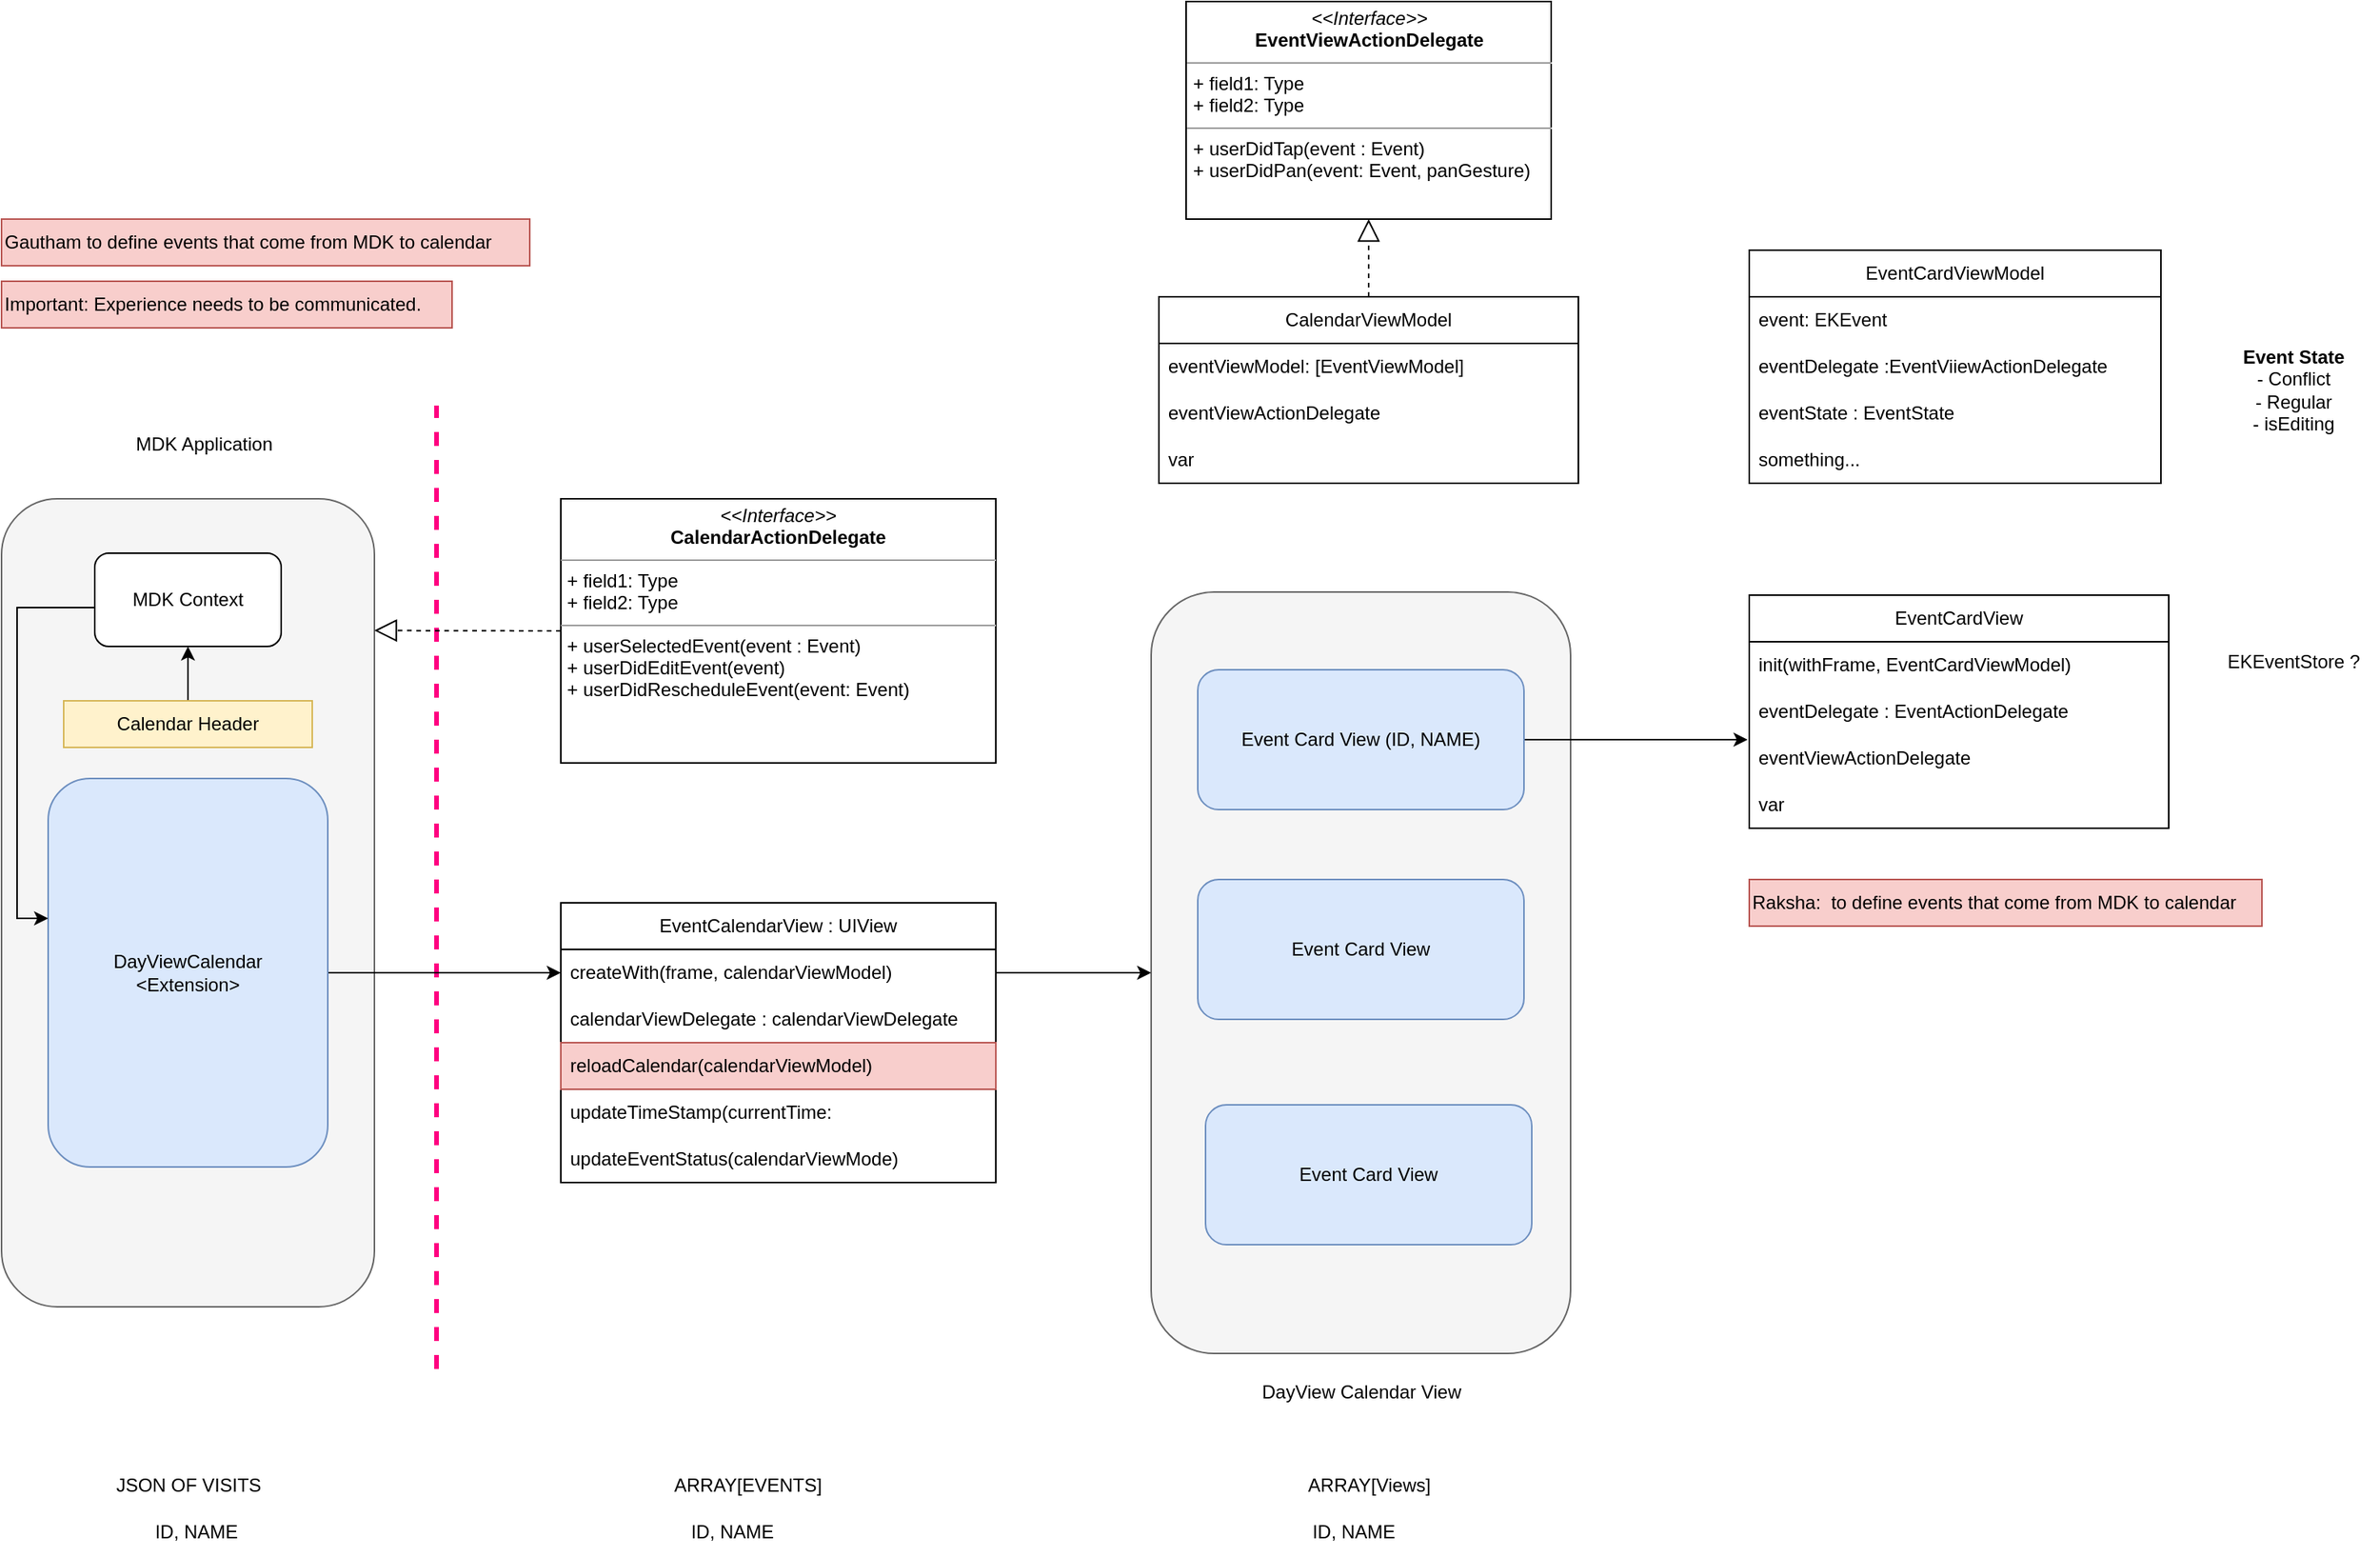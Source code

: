 <mxfile version="21.2.8" type="device" pages="2">
  <diagram id="C5RBs43oDa-KdzZeNtuy" name="Page-1">
    <mxGraphModel dx="1986" dy="1146" grid="1" gridSize="10" guides="1" tooltips="1" connect="1" arrows="1" fold="1" page="0" pageScale="1" pageWidth="827" pageHeight="1169" math="0" shadow="0">
      <root>
        <mxCell id="WIyWlLk6GJQsqaUBKTNV-0" />
        <mxCell id="WIyWlLk6GJQsqaUBKTNV-1" parent="WIyWlLk6GJQsqaUBKTNV-0" />
        <mxCell id="wsC3TzSIen9OB3LaaLIi-0" value="" style="rounded=1;whiteSpace=wrap;html=1;fillColor=#f5f5f5;strokeColor=#666666;fontColor=#333333;" parent="WIyWlLk6GJQsqaUBKTNV-1" vertex="1">
          <mxGeometry x="660" y="600" width="270" height="490" as="geometry" />
        </mxCell>
        <mxCell id="wsC3TzSIen9OB3LaaLIi-11" style="edgeStyle=orthogonalEdgeStyle;rounded=0;orthogonalLoop=1;jettySize=auto;html=1;entryX=-0.004;entryY=0.1;entryDx=0;entryDy=0;entryPerimeter=0;" parent="WIyWlLk6GJQsqaUBKTNV-1" source="wsC3TzSIen9OB3LaaLIi-1" target="wsC3TzSIen9OB3LaaLIi-41" edge="1">
          <mxGeometry relative="1" as="geometry" />
        </mxCell>
        <mxCell id="wsC3TzSIen9OB3LaaLIi-1" value="Event Card View (ID, NAME)" style="rounded=1;whiteSpace=wrap;html=1;fillColor=#dae8fc;strokeColor=#6c8ebf;" parent="WIyWlLk6GJQsqaUBKTNV-1" vertex="1">
          <mxGeometry x="690" y="650" width="210" height="90" as="geometry" />
        </mxCell>
        <mxCell id="wsC3TzSIen9OB3LaaLIi-2" value="EventCardViewModel" style="swimlane;fontStyle=0;childLayout=stackLayout;horizontal=1;startSize=30;horizontalStack=0;resizeParent=1;resizeParentMax=0;resizeLast=0;collapsible=1;marginBottom=0;whiteSpace=wrap;html=1;" parent="WIyWlLk6GJQsqaUBKTNV-1" vertex="1">
          <mxGeometry x="1045" y="380" width="265" height="150" as="geometry" />
        </mxCell>
        <object label="event: EKEvent" placeholders="1" id="wsC3TzSIen9OB3LaaLIi-3">
          <mxCell style="text;strokeColor=none;fillColor=none;align=left;verticalAlign=middle;spacingLeft=4;spacingRight=4;overflow=hidden;points=[[0,0.5],[1,0.5]];portConstraint=eastwest;rotatable=0;whiteSpace=wrap;html=1;" parent="wsC3TzSIen9OB3LaaLIi-2" vertex="1">
            <mxGeometry y="30" width="265" height="30" as="geometry" />
          </mxCell>
        </object>
        <mxCell id="wsC3TzSIen9OB3LaaLIi-4" value="eventDelegate :EventViiewActionDelegate" style="text;strokeColor=none;fillColor=none;align=left;verticalAlign=middle;spacingLeft=4;spacingRight=4;overflow=hidden;points=[[0,0.5],[1,0.5]];portConstraint=eastwest;rotatable=0;whiteSpace=wrap;html=1;" parent="wsC3TzSIen9OB3LaaLIi-2" vertex="1">
          <mxGeometry y="60" width="265" height="30" as="geometry" />
        </mxCell>
        <mxCell id="wsC3TzSIen9OB3LaaLIi-5" value="eventState : EventState" style="text;strokeColor=none;fillColor=none;align=left;verticalAlign=middle;spacingLeft=4;spacingRight=4;overflow=hidden;points=[[0,0.5],[1,0.5]];portConstraint=eastwest;rotatable=0;whiteSpace=wrap;html=1;" parent="wsC3TzSIen9OB3LaaLIi-2" vertex="1">
          <mxGeometry y="90" width="265" height="30" as="geometry" />
        </mxCell>
        <mxCell id="wsC3TzSIen9OB3LaaLIi-34" value="something..." style="text;strokeColor=none;fillColor=none;align=left;verticalAlign=middle;spacingLeft=4;spacingRight=4;overflow=hidden;points=[[0,0.5],[1,0.5]];portConstraint=eastwest;rotatable=0;whiteSpace=wrap;html=1;" parent="wsC3TzSIen9OB3LaaLIi-2" vertex="1">
          <mxGeometry y="120" width="265" height="30" as="geometry" />
        </mxCell>
        <mxCell id="wsC3TzSIen9OB3LaaLIi-6" value="CalendarViewModel" style="swimlane;fontStyle=0;childLayout=stackLayout;horizontal=1;startSize=30;horizontalStack=0;resizeParent=1;resizeParentMax=0;resizeLast=0;collapsible=1;marginBottom=0;whiteSpace=wrap;html=1;" parent="WIyWlLk6GJQsqaUBKTNV-1" vertex="1">
          <mxGeometry x="665" y="410" width="270" height="120" as="geometry" />
        </mxCell>
        <mxCell id="wsC3TzSIen9OB3LaaLIi-7" value="eventViewModel: [EventViewModel]" style="text;strokeColor=none;fillColor=none;align=left;verticalAlign=middle;spacingLeft=4;spacingRight=4;overflow=hidden;points=[[0,0.5],[1,0.5]];portConstraint=eastwest;rotatable=0;whiteSpace=wrap;html=1;" parent="wsC3TzSIen9OB3LaaLIi-6" vertex="1">
          <mxGeometry y="30" width="270" height="30" as="geometry" />
        </mxCell>
        <mxCell id="wsC3TzSIen9OB3LaaLIi-8" value="eventViewActionDelegate" style="text;strokeColor=none;fillColor=none;align=left;verticalAlign=middle;spacingLeft=4;spacingRight=4;overflow=hidden;points=[[0,0.5],[1,0.5]];portConstraint=eastwest;rotatable=0;whiteSpace=wrap;html=1;" parent="wsC3TzSIen9OB3LaaLIi-6" vertex="1">
          <mxGeometry y="60" width="270" height="30" as="geometry" />
        </mxCell>
        <mxCell id="wsC3TzSIen9OB3LaaLIi-9" value="var&amp;nbsp;" style="text;strokeColor=none;fillColor=none;align=left;verticalAlign=middle;spacingLeft=4;spacingRight=4;overflow=hidden;points=[[0,0.5],[1,0.5]];portConstraint=eastwest;rotatable=0;whiteSpace=wrap;html=1;" parent="wsC3TzSIen9OB3LaaLIi-6" vertex="1">
          <mxGeometry y="90" width="270" height="30" as="geometry" />
        </mxCell>
        <mxCell id="wsC3TzSIen9OB3LaaLIi-10" value="EKEventStore ?" style="text;html=1;align=center;verticalAlign=middle;resizable=0;points=[];autosize=1;strokeColor=none;fillColor=none;" parent="WIyWlLk6GJQsqaUBKTNV-1" vertex="1">
          <mxGeometry x="1340" y="630" width="110" height="30" as="geometry" />
        </mxCell>
        <mxCell id="wsC3TzSIen9OB3LaaLIi-12" value="" style="endArrow=block;dashed=1;endFill=0;endSize=12;html=1;rounded=0;entryX=0.5;entryY=1;entryDx=0;entryDy=0;exitX=0.5;exitY=0;exitDx=0;exitDy=0;" parent="WIyWlLk6GJQsqaUBKTNV-1" source="wsC3TzSIen9OB3LaaLIi-6" target="wsC3TzSIen9OB3LaaLIi-13" edge="1">
          <mxGeometry width="160" relative="1" as="geometry">
            <mxPoint x="940" y="481" as="sourcePoint" />
            <mxPoint x="1115" y="560" as="targetPoint" />
          </mxGeometry>
        </mxCell>
        <mxCell id="wsC3TzSIen9OB3LaaLIi-13" value="&lt;p style=&quot;margin:0px;margin-top:4px;text-align:center;&quot;&gt;&lt;i&gt;&amp;lt;&amp;lt;Interface&amp;gt;&amp;gt;&lt;/i&gt;&lt;br&gt;&lt;b&gt;EventViewActionDelegate&lt;/b&gt;&lt;/p&gt;&lt;hr size=&quot;1&quot;&gt;&lt;p style=&quot;margin:0px;margin-left:4px;&quot;&gt;+ field1: Type&lt;br&gt;+ field2: Type&lt;/p&gt;&lt;hr size=&quot;1&quot;&gt;&lt;p style=&quot;margin:0px;margin-left:4px;&quot;&gt;+ userDidTap(event : Event)&lt;br&gt;+ userDidPan(event: Event, panGesture)&lt;/p&gt;" style="verticalAlign=top;align=left;overflow=fill;fontSize=12;fontFamily=Helvetica;html=1;whiteSpace=wrap;" parent="WIyWlLk6GJQsqaUBKTNV-1" vertex="1">
          <mxGeometry x="682.5" y="220" width="235" height="140" as="geometry" />
        </mxCell>
        <mxCell id="wsC3TzSIen9OB3LaaLIi-15" value="&lt;b&gt;Event State&lt;br&gt;&lt;/b&gt;- Conflict&lt;br&gt;- Regular&lt;br&gt;- isEditing" style="text;html=1;align=center;verticalAlign=middle;resizable=0;points=[];autosize=1;strokeColor=none;fillColor=none;" parent="WIyWlLk6GJQsqaUBKTNV-1" vertex="1">
          <mxGeometry x="1350" y="435" width="90" height="70" as="geometry" />
        </mxCell>
        <mxCell id="wsC3TzSIen9OB3LaaLIi-17" value="DayView Calendar View" style="text;html=1;align=center;verticalAlign=middle;resizable=0;points=[];autosize=1;strokeColor=none;fillColor=none;" parent="WIyWlLk6GJQsqaUBKTNV-1" vertex="1">
          <mxGeometry x="720" y="1100" width="150" height="30" as="geometry" />
        </mxCell>
        <mxCell id="wsC3TzSIen9OB3LaaLIi-18" value="EventCalendarView : UIView" style="swimlane;fontStyle=0;childLayout=stackLayout;horizontal=1;startSize=30;horizontalStack=0;resizeParent=1;resizeParentMax=0;resizeLast=0;collapsible=1;marginBottom=0;whiteSpace=wrap;html=1;" parent="WIyWlLk6GJQsqaUBKTNV-1" vertex="1">
          <mxGeometry x="280" y="800" width="280" height="180" as="geometry">
            <mxRectangle x="270" y="770" width="190" height="30" as="alternateBounds" />
          </mxGeometry>
        </mxCell>
        <mxCell id="wsC3TzSIen9OB3LaaLIi-19" value="createWith(frame, calendarViewModel)" style="text;strokeColor=none;fillColor=none;align=left;verticalAlign=middle;spacingLeft=4;spacingRight=4;overflow=hidden;points=[[0,0.5],[1,0.5]];portConstraint=eastwest;rotatable=0;whiteSpace=wrap;html=1;" parent="wsC3TzSIen9OB3LaaLIi-18" vertex="1">
          <mxGeometry y="30" width="280" height="30" as="geometry" />
        </mxCell>
        <mxCell id="wsC3TzSIen9OB3LaaLIi-20" value="calendarViewDelegate : calendarViewDelegate" style="text;strokeColor=none;fillColor=none;align=left;verticalAlign=middle;spacingLeft=4;spacingRight=4;overflow=hidden;points=[[0,0.5],[1,0.5]];portConstraint=eastwest;rotatable=0;whiteSpace=wrap;html=1;" parent="wsC3TzSIen9OB3LaaLIi-18" vertex="1">
          <mxGeometry y="60" width="280" height="30" as="geometry" />
        </mxCell>
        <mxCell id="wsC3TzSIen9OB3LaaLIi-38" value="reloadCalendar(calendarViewModel)" style="text;strokeColor=#b85450;fillColor=#f8cecc;align=left;verticalAlign=middle;spacingLeft=4;spacingRight=4;overflow=hidden;points=[[0,0.5],[1,0.5]];portConstraint=eastwest;rotatable=0;whiteSpace=wrap;html=1;" parent="wsC3TzSIen9OB3LaaLIi-18" vertex="1">
          <mxGeometry y="90" width="280" height="30" as="geometry" />
        </mxCell>
        <mxCell id="wsC3TzSIen9OB3LaaLIi-45" value="updateTimeStamp(currentTime:&amp;nbsp;" style="text;strokeColor=none;fillColor=none;align=left;verticalAlign=middle;spacingLeft=4;spacingRight=4;overflow=hidden;points=[[0,0.5],[1,0.5]];portConstraint=eastwest;rotatable=0;whiteSpace=wrap;html=1;" parent="wsC3TzSIen9OB3LaaLIi-18" vertex="1">
          <mxGeometry y="120" width="280" height="30" as="geometry" />
        </mxCell>
        <mxCell id="wsC3TzSIen9OB3LaaLIi-51" value="updateEventStatus(calendarViewMode)" style="text;strokeColor=none;fillColor=none;align=left;verticalAlign=middle;spacingLeft=4;spacingRight=4;overflow=hidden;points=[[0,0.5],[1,0.5]];portConstraint=eastwest;rotatable=0;whiteSpace=wrap;html=1;" parent="wsC3TzSIen9OB3LaaLIi-18" vertex="1">
          <mxGeometry y="150" width="280" height="30" as="geometry" />
        </mxCell>
        <mxCell id="wsC3TzSIen9OB3LaaLIi-26" value="&lt;p style=&quot;margin:0px;margin-top:4px;text-align:center;&quot;&gt;&lt;i&gt;&amp;lt;&amp;lt;Interface&amp;gt;&amp;gt;&lt;/i&gt;&lt;br&gt;&lt;b&gt;CalendarActionDelegate&lt;/b&gt;&lt;/p&gt;&lt;hr size=&quot;1&quot;&gt;&lt;p style=&quot;margin:0px;margin-left:4px;&quot;&gt;+ field1: Type&lt;br&gt;+ field2: Type&lt;/p&gt;&lt;hr size=&quot;1&quot;&gt;&lt;p style=&quot;margin:0px;margin-left:4px;&quot;&gt;+ userSelectedEvent(event : Event)&lt;br&gt;+ userDidEditEvent(event)&lt;/p&gt;&lt;p style=&quot;margin:0px;margin-left:4px;&quot;&gt;+ userDidRescheduleEvent(event: Event)&lt;/p&gt;" style="verticalAlign=top;align=left;overflow=fill;fontSize=12;fontFamily=Helvetica;html=1;whiteSpace=wrap;" parent="WIyWlLk6GJQsqaUBKTNV-1" vertex="1">
          <mxGeometry x="280" y="540" width="280" height="170" as="geometry" />
        </mxCell>
        <mxCell id="wsC3TzSIen9OB3LaaLIi-28" value="" style="rounded=1;whiteSpace=wrap;html=1;fillColor=#f5f5f5;fontColor=#333333;strokeColor=#666666;" parent="WIyWlLk6GJQsqaUBKTNV-1" vertex="1">
          <mxGeometry x="-80" y="540" width="240" height="520" as="geometry" />
        </mxCell>
        <mxCell id="wsC3TzSIen9OB3LaaLIi-29" value="" style="endArrow=none;dashed=1;html=1;rounded=0;strokeColor=#FF0080;strokeWidth=3;" parent="WIyWlLk6GJQsqaUBKTNV-1" edge="1">
          <mxGeometry width="50" height="50" relative="1" as="geometry">
            <mxPoint x="200" y="1100" as="sourcePoint" />
            <mxPoint x="200" y="480" as="targetPoint" />
          </mxGeometry>
        </mxCell>
        <mxCell id="wsC3TzSIen9OB3LaaLIi-30" value="MDK Application" style="text;html=1;align=center;verticalAlign=middle;resizable=0;points=[];autosize=1;strokeColor=none;fillColor=none;" parent="WIyWlLk6GJQsqaUBKTNV-1" vertex="1">
          <mxGeometry x="-5" y="490" width="110" height="30" as="geometry" />
        </mxCell>
        <mxCell id="wsC3TzSIen9OB3LaaLIi-31" value="" style="endArrow=block;dashed=1;endFill=0;endSize=12;html=1;rounded=0;exitX=0;exitY=0.5;exitDx=0;exitDy=0;entryX=1;entryY=0.163;entryDx=0;entryDy=0;entryPerimeter=0;" parent="WIyWlLk6GJQsqaUBKTNV-1" source="wsC3TzSIen9OB3LaaLIi-26" target="wsC3TzSIen9OB3LaaLIi-28" edge="1">
          <mxGeometry width="160" relative="1" as="geometry">
            <mxPoint x="270" y="730" as="sourcePoint" />
            <mxPoint x="381" y="731" as="targetPoint" />
          </mxGeometry>
        </mxCell>
        <mxCell id="wsC3TzSIen9OB3LaaLIi-36" style="edgeStyle=orthogonalEdgeStyle;rounded=0;orthogonalLoop=1;jettySize=auto;html=1;entryX=0;entryY=0.5;entryDx=0;entryDy=0;" parent="WIyWlLk6GJQsqaUBKTNV-1" source="wsC3TzSIen9OB3LaaLIi-35" target="wsC3TzSIen9OB3LaaLIi-19" edge="1">
          <mxGeometry relative="1" as="geometry" />
        </mxCell>
        <mxCell id="wsC3TzSIen9OB3LaaLIi-35" value="DayViewCalendar&lt;br&gt;&amp;lt;Extension&amp;gt;" style="rounded=1;whiteSpace=wrap;html=1;fillColor=#dae8fc;strokeColor=#6c8ebf;" parent="WIyWlLk6GJQsqaUBKTNV-1" vertex="1">
          <mxGeometry x="-50" y="720" width="180" height="250" as="geometry" />
        </mxCell>
        <mxCell id="wsC3TzSIen9OB3LaaLIi-54" style="edgeStyle=orthogonalEdgeStyle;rounded=0;orthogonalLoop=1;jettySize=auto;html=1;entryX=0.5;entryY=1;entryDx=0;entryDy=0;" parent="WIyWlLk6GJQsqaUBKTNV-1" source="wsC3TzSIen9OB3LaaLIi-37" target="wsC3TzSIen9OB3LaaLIi-49" edge="1">
          <mxGeometry relative="1" as="geometry" />
        </mxCell>
        <mxCell id="wsC3TzSIen9OB3LaaLIi-37" value="Calendar Header" style="rounded=0;whiteSpace=wrap;html=1;fillColor=#fff2cc;strokeColor=#d6b656;" parent="WIyWlLk6GJQsqaUBKTNV-1" vertex="1">
          <mxGeometry x="-40" y="670" width="160" height="30" as="geometry" />
        </mxCell>
        <mxCell id="wsC3TzSIen9OB3LaaLIi-39" value="EventCardView" style="swimlane;fontStyle=0;childLayout=stackLayout;horizontal=1;startSize=30;horizontalStack=0;resizeParent=1;resizeParentMax=0;resizeLast=0;collapsible=1;marginBottom=0;whiteSpace=wrap;html=1;" parent="WIyWlLk6GJQsqaUBKTNV-1" vertex="1">
          <mxGeometry x="1045" y="602" width="270" height="150" as="geometry" />
        </mxCell>
        <mxCell id="wsC3TzSIen9OB3LaaLIi-40" value="init(withFrame, EventCardViewModel)" style="text;strokeColor=none;fillColor=none;align=left;verticalAlign=middle;spacingLeft=4;spacingRight=4;overflow=hidden;points=[[0,0.5],[1,0.5]];portConstraint=eastwest;rotatable=0;whiteSpace=wrap;html=1;" parent="wsC3TzSIen9OB3LaaLIi-39" vertex="1">
          <mxGeometry y="30" width="270" height="30" as="geometry" />
        </mxCell>
        <mxCell id="wsC3TzSIen9OB3LaaLIi-43" value="eventDelegate : EventActionDelegate" style="text;strokeColor=none;fillColor=none;align=left;verticalAlign=middle;spacingLeft=4;spacingRight=4;overflow=hidden;points=[[0,0.5],[1,0.5]];portConstraint=eastwest;rotatable=0;whiteSpace=wrap;html=1;" parent="wsC3TzSIen9OB3LaaLIi-39" vertex="1">
          <mxGeometry y="60" width="270" height="30" as="geometry" />
        </mxCell>
        <mxCell id="wsC3TzSIen9OB3LaaLIi-41" value="eventViewActionDelegate" style="text;strokeColor=none;fillColor=none;align=left;verticalAlign=middle;spacingLeft=4;spacingRight=4;overflow=hidden;points=[[0,0.5],[1,0.5]];portConstraint=eastwest;rotatable=0;whiteSpace=wrap;html=1;" parent="wsC3TzSIen9OB3LaaLIi-39" vertex="1">
          <mxGeometry y="90" width="270" height="30" as="geometry" />
        </mxCell>
        <mxCell id="wsC3TzSIen9OB3LaaLIi-42" value="var&amp;nbsp;" style="text;strokeColor=none;fillColor=none;align=left;verticalAlign=middle;spacingLeft=4;spacingRight=4;overflow=hidden;points=[[0,0.5],[1,0.5]];portConstraint=eastwest;rotatable=0;whiteSpace=wrap;html=1;" parent="wsC3TzSIen9OB3LaaLIi-39" vertex="1">
          <mxGeometry y="120" width="270" height="30" as="geometry" />
        </mxCell>
        <mxCell id="wsC3TzSIen9OB3LaaLIi-44" style="edgeStyle=orthogonalEdgeStyle;rounded=0;orthogonalLoop=1;jettySize=auto;html=1;entryX=0;entryY=0.5;entryDx=0;entryDy=0;" parent="WIyWlLk6GJQsqaUBKTNV-1" source="wsC3TzSIen9OB3LaaLIi-19" target="wsC3TzSIen9OB3LaaLIi-0" edge="1">
          <mxGeometry relative="1" as="geometry" />
        </mxCell>
        <mxCell id="wsC3TzSIen9OB3LaaLIi-46" value="Important: Experience needs to be communicated.&amp;nbsp;" style="text;html=1;align=left;verticalAlign=middle;resizable=0;points=[];autosize=1;strokeColor=#b85450;fillColor=#f8cecc;" parent="WIyWlLk6GJQsqaUBKTNV-1" vertex="1">
          <mxGeometry x="-80" y="400" width="290" height="30" as="geometry" />
        </mxCell>
        <mxCell id="wsC3TzSIen9OB3LaaLIi-47" value="Gautham to define events that come from MDK to calendar" style="text;html=1;align=left;verticalAlign=middle;resizable=0;points=[];autosize=1;strokeColor=#b85450;fillColor=#f8cecc;" parent="WIyWlLk6GJQsqaUBKTNV-1" vertex="1">
          <mxGeometry x="-80" y="360" width="340" height="30" as="geometry" />
        </mxCell>
        <mxCell id="wsC3TzSIen9OB3LaaLIi-50" style="edgeStyle=orthogonalEdgeStyle;rounded=0;orthogonalLoop=1;jettySize=auto;html=1;entryX=0;entryY=0.36;entryDx=0;entryDy=0;entryPerimeter=0;fontColor=#FF0000;labelBorderColor=#FF0000;" parent="WIyWlLk6GJQsqaUBKTNV-1" source="wsC3TzSIen9OB3LaaLIi-49" target="wsC3TzSIen9OB3LaaLIi-35" edge="1">
          <mxGeometry relative="1" as="geometry">
            <Array as="points">
              <mxPoint x="-70" y="610" />
              <mxPoint x="-70" y="810" />
            </Array>
          </mxGeometry>
        </mxCell>
        <mxCell id="wsC3TzSIen9OB3LaaLIi-49" value="MDK Context" style="rounded=1;whiteSpace=wrap;html=1;" parent="WIyWlLk6GJQsqaUBKTNV-1" vertex="1">
          <mxGeometry x="-20" y="575" width="120" height="60" as="geometry" />
        </mxCell>
        <mxCell id="wsC3TzSIen9OB3LaaLIi-52" value="Raksha:&amp;nbsp; to define events that come from MDK to calendar" style="text;html=1;align=left;verticalAlign=middle;resizable=0;points=[];autosize=1;strokeColor=#b85450;fillColor=#f8cecc;" parent="WIyWlLk6GJQsqaUBKTNV-1" vertex="1">
          <mxGeometry x="1045" y="785" width="330" height="30" as="geometry" />
        </mxCell>
        <mxCell id="4rJDMQu8MmEywl2s3Rid-0" value="JSON OF VISITS" style="text;html=1;align=center;verticalAlign=middle;resizable=0;points=[];autosize=1;strokeColor=none;fillColor=none;" vertex="1" parent="WIyWlLk6GJQsqaUBKTNV-1">
          <mxGeometry x="-20" y="1160" width="120" height="30" as="geometry" />
        </mxCell>
        <mxCell id="4rJDMQu8MmEywl2s3Rid-1" value="ARRAY[EVENTS]" style="text;html=1;align=center;verticalAlign=middle;resizable=0;points=[];autosize=1;strokeColor=none;fillColor=none;" vertex="1" parent="WIyWlLk6GJQsqaUBKTNV-1">
          <mxGeometry x="340" y="1160" width="120" height="30" as="geometry" />
        </mxCell>
        <mxCell id="4rJDMQu8MmEywl2s3Rid-2" value="ID, NAME" style="text;html=1;align=center;verticalAlign=middle;resizable=0;points=[];autosize=1;strokeColor=none;fillColor=none;" vertex="1" parent="WIyWlLk6GJQsqaUBKTNV-1">
          <mxGeometry x="5" y="1190" width="80" height="30" as="geometry" />
        </mxCell>
        <mxCell id="4rJDMQu8MmEywl2s3Rid-3" value="ID, NAME" style="text;html=1;align=center;verticalAlign=middle;resizable=0;points=[];autosize=1;strokeColor=none;fillColor=none;" vertex="1" parent="WIyWlLk6GJQsqaUBKTNV-1">
          <mxGeometry x="350" y="1190" width="80" height="30" as="geometry" />
        </mxCell>
        <mxCell id="4rJDMQu8MmEywl2s3Rid-4" value="ARRAY[Views]" style="text;html=1;align=center;verticalAlign=middle;resizable=0;points=[];autosize=1;strokeColor=none;fillColor=none;" vertex="1" parent="WIyWlLk6GJQsqaUBKTNV-1">
          <mxGeometry x="750" y="1160" width="100" height="30" as="geometry" />
        </mxCell>
        <mxCell id="4rJDMQu8MmEywl2s3Rid-5" value="ID, NAME" style="text;html=1;align=center;verticalAlign=middle;resizable=0;points=[];autosize=1;strokeColor=none;fillColor=none;" vertex="1" parent="WIyWlLk6GJQsqaUBKTNV-1">
          <mxGeometry x="750" y="1190" width="80" height="30" as="geometry" />
        </mxCell>
        <mxCell id="4rJDMQu8MmEywl2s3Rid-6" value="Event Card View" style="rounded=1;whiteSpace=wrap;html=1;fillColor=#dae8fc;strokeColor=#6c8ebf;" vertex="1" parent="WIyWlLk6GJQsqaUBKTNV-1">
          <mxGeometry x="690" y="785" width="210" height="90" as="geometry" />
        </mxCell>
        <mxCell id="4rJDMQu8MmEywl2s3Rid-7" value="Event Card View" style="rounded=1;whiteSpace=wrap;html=1;fillColor=#dae8fc;strokeColor=#6c8ebf;" vertex="1" parent="WIyWlLk6GJQsqaUBKTNV-1">
          <mxGeometry x="695" y="930" width="210" height="90" as="geometry" />
        </mxCell>
      </root>
    </mxGraphModel>
  </diagram>
  <diagram id="pzH2FD4ibrnNvYyF07v7" name="Page-2">
    <mxGraphModel dx="1447" dy="380" grid="1" gridSize="10" guides="1" tooltips="1" connect="1" arrows="1" fold="1" page="0" pageScale="1" pageWidth="1169" pageHeight="827" math="0" shadow="0">
      <root>
        <mxCell id="0" />
        <mxCell id="1" parent="0" />
        <mxCell id="fsEZTmvaY7FfVO_r5Apy-1" value="" style="rounded=1;whiteSpace=wrap;html=1;fillColor=#f8cecc;strokeColor=#b85450;" vertex="1" parent="1">
          <mxGeometry x="680" y="670" width="230" height="410" as="geometry" />
        </mxCell>
        <mxCell id="fsEZTmvaY7FfVO_r5Apy-2" value="WebView&lt;br&gt;(Hybrid App URL)" style="rounded=1;whiteSpace=wrap;html=1;fillColor=#fff2cc;strokeColor=#d6b656;" vertex="1" parent="1">
          <mxGeometry x="710" y="730" width="170" height="290" as="geometry" />
        </mxCell>
        <mxCell id="fsEZTmvaY7FfVO_r5Apy-3" value="" style="rounded=1;whiteSpace=wrap;html=1;fillColor=#f8cecc;strokeColor=#b85450;" vertex="1" parent="1">
          <mxGeometry x="710" y="1040" width="50" height="30" as="geometry" />
        </mxCell>
        <mxCell id="fsEZTmvaY7FfVO_r5Apy-4" value="" style="rounded=1;whiteSpace=wrap;html=1;fillColor=#f8cecc;strokeColor=#b85450;" vertex="1" parent="1">
          <mxGeometry x="770" y="1040" width="50" height="30" as="geometry" />
        </mxCell>
        <mxCell id="fsEZTmvaY7FfVO_r5Apy-5" value="" style="rounded=1;whiteSpace=wrap;html=1;fillColor=#f8cecc;strokeColor=#b85450;" vertex="1" parent="1">
          <mxGeometry x="830" y="1040" width="50" height="30" as="geometry" />
        </mxCell>
        <mxCell id="fsEZTmvaY7FfVO_r5Apy-6" value="Navbar" style="rounded=1;whiteSpace=wrap;html=1;fillColor=#f8cecc;strokeColor=#b85450;" vertex="1" parent="1">
          <mxGeometry x="710" y="690" width="170" height="30" as="geometry" />
        </mxCell>
        <mxCell id="fsEZTmvaY7FfVO_r5Apy-7" value="" style="rounded=1;whiteSpace=wrap;html=1;fillColor=#f8cecc;strokeColor=#b85450;" vertex="1" parent="1">
          <mxGeometry x="1380" y="670" width="230" height="410" as="geometry" />
        </mxCell>
        <mxCell id="fsEZTmvaY7FfVO_r5Apy-8" value="WebView&lt;br&gt;(Hybrid App URL)" style="rounded=1;whiteSpace=wrap;html=1;fillColor=#fff2cc;strokeColor=#d6b656;" vertex="1" parent="1">
          <mxGeometry x="1410" y="730" width="170" height="290" as="geometry" />
        </mxCell>
        <mxCell id="fsEZTmvaY7FfVO_r5Apy-13" value="" style="rounded=1;whiteSpace=wrap;html=1;" vertex="1" parent="1">
          <mxGeometry x="1050" y="670" width="230" height="410" as="geometry" />
        </mxCell>
        <mxCell id="fsEZTmvaY7FfVO_r5Apy-15" value="" style="rounded=1;whiteSpace=wrap;html=1;fillColor=#f8cecc;strokeColor=#b85450;" vertex="1" parent="1">
          <mxGeometry x="1080" y="790" width="50" height="30" as="geometry" />
        </mxCell>
        <mxCell id="fsEZTmvaY7FfVO_r5Apy-23" style="edgeStyle=orthogonalEdgeStyle;rounded=0;orthogonalLoop=1;jettySize=auto;html=1;" edge="1" parent="1" source="fsEZTmvaY7FfVO_r5Apy-16" target="fsEZTmvaY7FfVO_r5Apy-7">
          <mxGeometry relative="1" as="geometry" />
        </mxCell>
        <mxCell id="fsEZTmvaY7FfVO_r5Apy-16" value="??" style="rounded=1;whiteSpace=wrap;html=1;fillColor=#f8cecc;strokeColor=#b85450;" vertex="1" parent="1">
          <mxGeometry x="1200" y="790" width="50" height="30" as="geometry" />
        </mxCell>
        <mxCell id="fsEZTmvaY7FfVO_r5Apy-17" value="" style="rounded=1;whiteSpace=wrap;html=1;fillColor=#f8cecc;strokeColor=#b85450;" vertex="1" parent="1">
          <mxGeometry x="1080" y="850" width="50" height="30" as="geometry" />
        </mxCell>
        <mxCell id="fsEZTmvaY7FfVO_r5Apy-18" value="Navbar" style="rounded=1;whiteSpace=wrap;html=1;fillColor=#f8cecc;strokeColor=#b85450;" vertex="1" parent="1">
          <mxGeometry x="1080" y="690" width="170" height="30" as="geometry" />
        </mxCell>
        <mxCell id="fsEZTmvaY7FfVO_r5Apy-19" value="" style="rounded=1;whiteSpace=wrap;html=1;fillColor=#f8cecc;strokeColor=#b85450;" vertex="1" parent="1">
          <mxGeometry x="1200" y="850" width="50" height="30" as="geometry" />
        </mxCell>
        <mxCell id="fsEZTmvaY7FfVO_r5Apy-20" value="" style="rounded=1;whiteSpace=wrap;html=1;fillColor=#f8cecc;strokeColor=#b85450;" vertex="1" parent="1">
          <mxGeometry x="1080" y="910" width="50" height="30" as="geometry" />
        </mxCell>
        <mxCell id="fsEZTmvaY7FfVO_r5Apy-21" value="" style="rounded=1;whiteSpace=wrap;html=1;fillColor=#f8cecc;strokeColor=#b85450;" vertex="1" parent="1">
          <mxGeometry x="1200" y="910" width="50" height="30" as="geometry" />
        </mxCell>
        <mxCell id="fsEZTmvaY7FfVO_r5Apy-24" value="Login" style="rounded=1;whiteSpace=wrap;html=1;fillColor=#f8cecc;strokeColor=#b85450;" vertex="1" parent="1">
          <mxGeometry x="420" y="670" width="230" height="410" as="geometry" />
        </mxCell>
        <mxCell id="fsEZTmvaY7FfVO_r5Apy-25" value="Some&lt;br&gt;API Integration" style="rounded=1;whiteSpace=wrap;html=1;" vertex="1" parent="1">
          <mxGeometry x="475" y="970" width="120" height="60" as="geometry" />
        </mxCell>
        <mxCell id="fsEZTmvaY7FfVO_r5Apy-27" value="Authentication&lt;br&gt;- Cookie Based Auth with the backend" style="text;html=1;strokeColor=none;fillColor=none;align=center;verticalAlign=middle;whiteSpace=wrap;rounded=0;" vertex="1" parent="1">
          <mxGeometry x="760" y="1280" width="210" height="30" as="geometry" />
        </mxCell>
        <mxCell id="fsEZTmvaY7FfVO_r5Apy-28" value="Token and API - Cookies" style="text;html=1;strokeColor=none;fillColor=none;align=center;verticalAlign=middle;whiteSpace=wrap;rounded=0;" vertex="1" parent="1">
          <mxGeometry x="740" y="1320" width="210" height="30" as="geometry" />
        </mxCell>
        <mxCell id="fsEZTmvaY7FfVO_r5Apy-30" style="edgeStyle=orthogonalEdgeStyle;rounded=0;orthogonalLoop=1;jettySize=auto;html=1;" edge="1" parent="1" source="fsEZTmvaY7FfVO_r5Apy-29">
          <mxGeometry relative="1" as="geometry">
            <mxPoint x="450" y="1170" as="targetPoint" />
          </mxGeometry>
        </mxCell>
        <mxCell id="fsEZTmvaY7FfVO_r5Apy-32" value="" style="edgeStyle=orthogonalEdgeStyle;rounded=0;orthogonalLoop=1;jettySize=auto;html=1;" edge="1" parent="1" source="fsEZTmvaY7FfVO_r5Apy-29" target="fsEZTmvaY7FfVO_r5Apy-31">
          <mxGeometry relative="1" as="geometry" />
        </mxCell>
        <mxCell id="fsEZTmvaY7FfVO_r5Apy-29" value="Two ways :&lt;br&gt;SSO&lt;br&gt;Basic Auth" style="text;html=1;align=center;verticalAlign=middle;resizable=0;points=[];autosize=1;strokeColor=none;fillColor=none;" vertex="1" parent="1">
          <mxGeometry x="320" y="1140" width="80" height="60" as="geometry" />
        </mxCell>
        <mxCell id="fsEZTmvaY7FfVO_r5Apy-34" value="" style="edgeStyle=orthogonalEdgeStyle;rounded=0;orthogonalLoop=1;jettySize=auto;html=1;" edge="1" parent="1" source="fsEZTmvaY7FfVO_r5Apy-31" target="fsEZTmvaY7FfVO_r5Apy-33">
          <mxGeometry relative="1" as="geometry" />
        </mxCell>
        <mxCell id="fsEZTmvaY7FfVO_r5Apy-31" value="Gets back a Token" style="text;html=1;align=center;verticalAlign=middle;resizable=0;points=[];autosize=1;strokeColor=none;fillColor=none;" vertex="1" parent="1">
          <mxGeometry x="470" y="1155" width="120" height="30" as="geometry" />
        </mxCell>
        <mxCell id="fsEZTmvaY7FfVO_r5Apy-36" value="" style="edgeStyle=orthogonalEdgeStyle;rounded=0;orthogonalLoop=1;jettySize=auto;html=1;" edge="1" parent="1" source="fsEZTmvaY7FfVO_r5Apy-33" target="fsEZTmvaY7FfVO_r5Apy-35">
          <mxGeometry relative="1" as="geometry" />
        </mxCell>
        <mxCell id="fsEZTmvaY7FfVO_r5Apy-33" value="Send Token back to backend With a RESTAPI" style="whiteSpace=wrap;html=1;" vertex="1" parent="1">
          <mxGeometry x="660" y="1140" width="150" height="60" as="geometry" />
        </mxCell>
        <mxCell id="fsEZTmvaY7FfVO_r5Apy-38" value="" style="edgeStyle=orthogonalEdgeStyle;rounded=0;orthogonalLoop=1;jettySize=auto;html=1;" edge="1" parent="1" source="fsEZTmvaY7FfVO_r5Apy-35" target="fsEZTmvaY7FfVO_r5Apy-37">
          <mxGeometry relative="1" as="geometry" />
        </mxCell>
        <mxCell id="fsEZTmvaY7FfVO_r5Apy-35" value="Backend sets a cookie in the webview" style="whiteSpace=wrap;html=1;" vertex="1" parent="1">
          <mxGeometry x="840" y="1140" width="150" height="60" as="geometry" />
        </mxCell>
        <mxCell id="fsEZTmvaY7FfVO_r5Apy-37" value="Further communicaton happens based on cookie" style="whiteSpace=wrap;html=1;" vertex="1" parent="1">
          <mxGeometry x="1040" y="1140" width="160" height="60" as="geometry" />
        </mxCell>
        <mxCell id="fsEZTmvaY7FfVO_r5Apy-41" value="Only Supported&amp;nbsp;" style="text;html=1;strokeColor=none;fillColor=none;align=center;verticalAlign=middle;whiteSpace=wrap;rounded=0;" vertex="1" parent="1">
          <mxGeometry x="1060" y="1210" width="120" height="30" as="geometry" />
        </mxCell>
        <mxCell id="fsEZTmvaY7FfVO_r5Apy-42" value="Working on OIDC - Not fully implemented" style="text;html=1;strokeColor=none;fillColor=none;align=center;verticalAlign=middle;whiteSpace=wrap;rounded=0;" vertex="1" parent="1">
          <mxGeometry x="1065" y="1240" width="120" height="30" as="geometry" />
        </mxCell>
        <mxCell id="fsEZTmvaY7FfVO_r5Apy-43" value="Question : How do we support Cookie based auth?" style="text;html=1;align=center;verticalAlign=middle;resizable=0;points=[];autosize=1;strokeColor=none;fillColor=none;" vertex="1" parent="1">
          <mxGeometry x="1270" y="1125" width="290" height="30" as="geometry" />
        </mxCell>
        <mxCell id="fsEZTmvaY7FfVO_r5Apy-44" value="Question : No Integration with BTP - Should we login again" style="text;html=1;align=center;verticalAlign=middle;resizable=0;points=[];autosize=1;strokeColor=none;fillColor=none;" vertex="1" parent="1">
          <mxGeometry x="1270" y="1155" width="340" height="30" as="geometry" />
        </mxCell>
      </root>
    </mxGraphModel>
  </diagram>
</mxfile>
